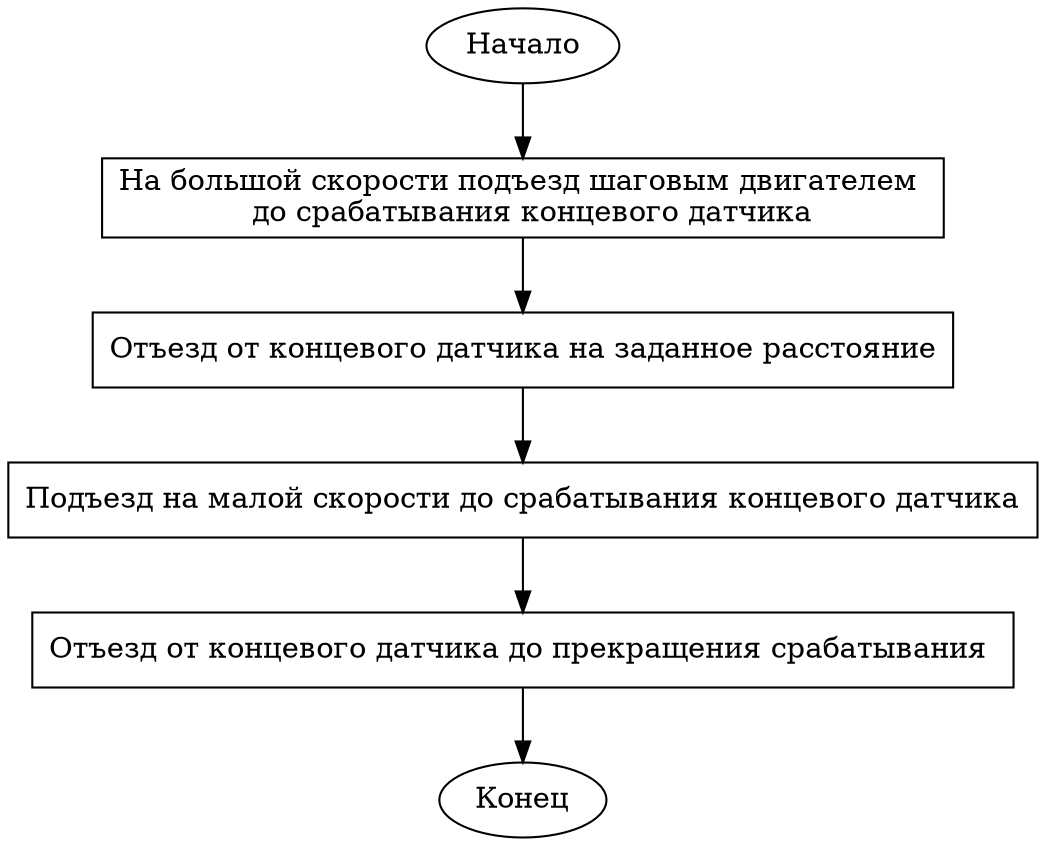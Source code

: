 digraph "round-table" {
    A [label="Начало"]
    Start    [label="На большой скорости подъезд шаговым двигателем \n  до срабатывания концевого датчика", shape=box]
    K_END   [label="Отъезд от концевого датчика на заданное расстояние", shape=box]
    OT [label="Подъезд на малой скорости до срабатывания концевого датчика", shape=box]
    Snova   [label="Отъезд от концевого датчика до прекращения срабатывания ", shape=box]

    L [label="Конец"]
    A -> Start
    Start -> K_END 
    K_END -> OT 

    OT -> Snova 
    Snova -> L


}